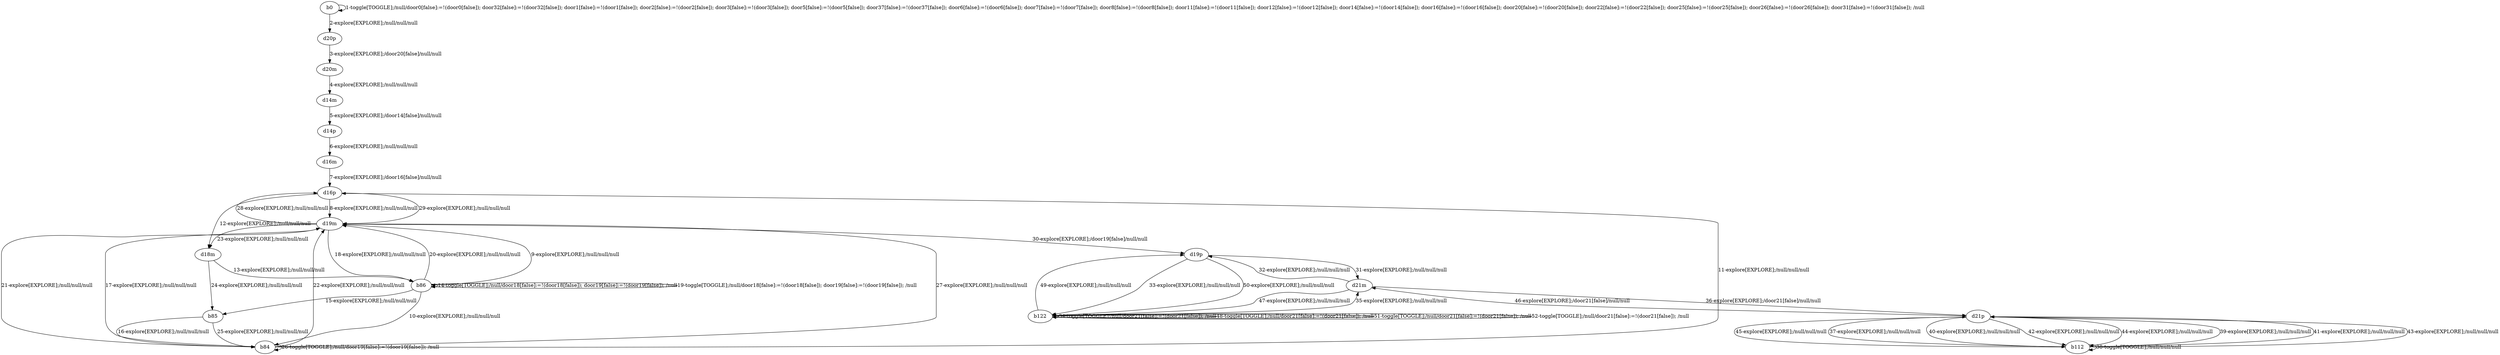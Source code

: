 # Total number of goals covered by this test: 1
# b112 --> b112

digraph g {
"b0" -> "b0" [label = "1-toggle[TOGGLE];/null/door0[false]:=!(door0[false]); door32[false]:=!(door32[false]); door1[false]:=!(door1[false]); door2[false]:=!(door2[false]); door3[false]:=!(door3[false]); door5[false]:=!(door5[false]); door37[false]:=!(door37[false]); door6[false]:=!(door6[false]); door7[false]:=!(door7[false]); door8[false]:=!(door8[false]); door11[false]:=!(door11[false]); door12[false]:=!(door12[false]); door14[false]:=!(door14[false]); door16[false]:=!(door16[false]); door20[false]:=!(door20[false]); door22[false]:=!(door22[false]); door25[false]:=!(door25[false]); door26[false]:=!(door26[false]); door31[false]:=!(door31[false]); /null"];
"b0" -> "d20p" [label = "2-explore[EXPLORE];/null/null/null"];
"d20p" -> "d20m" [label = "3-explore[EXPLORE];/door20[false]/null/null"];
"d20m" -> "d14m" [label = "4-explore[EXPLORE];/null/null/null"];
"d14m" -> "d14p" [label = "5-explore[EXPLORE];/door14[false]/null/null"];
"d14p" -> "d16m" [label = "6-explore[EXPLORE];/null/null/null"];
"d16m" -> "d16p" [label = "7-explore[EXPLORE];/door16[false]/null/null"];
"d16p" -> "d19m" [label = "8-explore[EXPLORE];/null/null/null"];
"d19m" -> "b86" [label = "9-explore[EXPLORE];/null/null/null"];
"b86" -> "b84" [label = "10-explore[EXPLORE];/null/null/null"];
"b84" -> "d16p" [label = "11-explore[EXPLORE];/null/null/null"];
"d16p" -> "d18m" [label = "12-explore[EXPLORE];/null/null/null"];
"d18m" -> "b86" [label = "13-explore[EXPLORE];/null/null/null"];
"b86" -> "b86" [label = "14-toggle[TOGGLE];/null/door18[false]:=!(door18[false]); door19[false]:=!(door19[false]); /null"];
"b86" -> "b85" [label = "15-explore[EXPLORE];/null/null/null"];
"b85" -> "b84" [label = "16-explore[EXPLORE];/null/null/null"];
"b84" -> "d19m" [label = "17-explore[EXPLORE];/null/null/null"];
"d19m" -> "b86" [label = "18-explore[EXPLORE];/null/null/null"];
"b86" -> "b86" [label = "19-toggle[TOGGLE];/null/door18[false]:=!(door18[false]); door19[false]:=!(door19[false]); /null"];
"b86" -> "d19m" [label = "20-explore[EXPLORE];/null/null/null"];
"d19m" -> "b84" [label = "21-explore[EXPLORE];/null/null/null"];
"b84" -> "d19m" [label = "22-explore[EXPLORE];/null/null/null"];
"d19m" -> "d18m" [label = "23-explore[EXPLORE];/null/null/null"];
"d18m" -> "b85" [label = "24-explore[EXPLORE];/null/null/null"];
"b85" -> "b84" [label = "25-explore[EXPLORE];/null/null/null"];
"b84" -> "b84" [label = "26-toggle[TOGGLE];/null/door19[false]:=!(door19[false]); /null"];
"b84" -> "d19m" [label = "27-explore[EXPLORE];/null/null/null"];
"d19m" -> "d16p" [label = "28-explore[EXPLORE];/null/null/null"];
"d16p" -> "d19m" [label = "29-explore[EXPLORE];/null/null/null"];
"d19m" -> "d19p" [label = "30-explore[EXPLORE];/door19[false]/null/null"];
"d19p" -> "d21m" [label = "31-explore[EXPLORE];/null/null/null"];
"d21m" -> "d19p" [label = "32-explore[EXPLORE];/null/null/null"];
"d19p" -> "b122" [label = "33-explore[EXPLORE];/null/null/null"];
"b122" -> "b122" [label = "34-toggle[TOGGLE];/null/door21[false]:=!(door21[false]); /null"];
"b122" -> "d21m" [label = "35-explore[EXPLORE];/null/null/null"];
"d21m" -> "d21p" [label = "36-explore[EXPLORE];/door21[false]/null/null"];
"d21p" -> "b112" [label = "37-explore[EXPLORE];/null/null/null"];
"b112" -> "b112" [label = "38-toggle[TOGGLE];/null/null/null"];
"b112" -> "d21p" [label = "39-explore[EXPLORE];/null/null/null"];
"d21p" -> "b112" [label = "40-explore[EXPLORE];/null/null/null"];
"b112" -> "d21p" [label = "41-explore[EXPLORE];/null/null/null"];
"d21p" -> "b112" [label = "42-explore[EXPLORE];/null/null/null"];
"b112" -> "d21p" [label = "43-explore[EXPLORE];/null/null/null"];
"d21p" -> "b112" [label = "44-explore[EXPLORE];/null/null/null"];
"b112" -> "d21p" [label = "45-explore[EXPLORE];/null/null/null"];
"d21p" -> "d21m" [label = "46-explore[EXPLORE];/door21[false]/null/null"];
"d21m" -> "b122" [label = "47-explore[EXPLORE];/null/null/null"];
"b122" -> "b122" [label = "48-toggle[TOGGLE];/null/door21[false]:=!(door21[false]); /null"];
"b122" -> "d19p" [label = "49-explore[EXPLORE];/null/null/null"];
"d19p" -> "b122" [label = "50-explore[EXPLORE];/null/null/null"];
"b122" -> "b122" [label = "51-toggle[TOGGLE];/null/door21[false]:=!(door21[false]); /null"];
"b122" -> "b122" [label = "52-toggle[TOGGLE];/null/door21[false]:=!(door21[false]); /null"];
}
